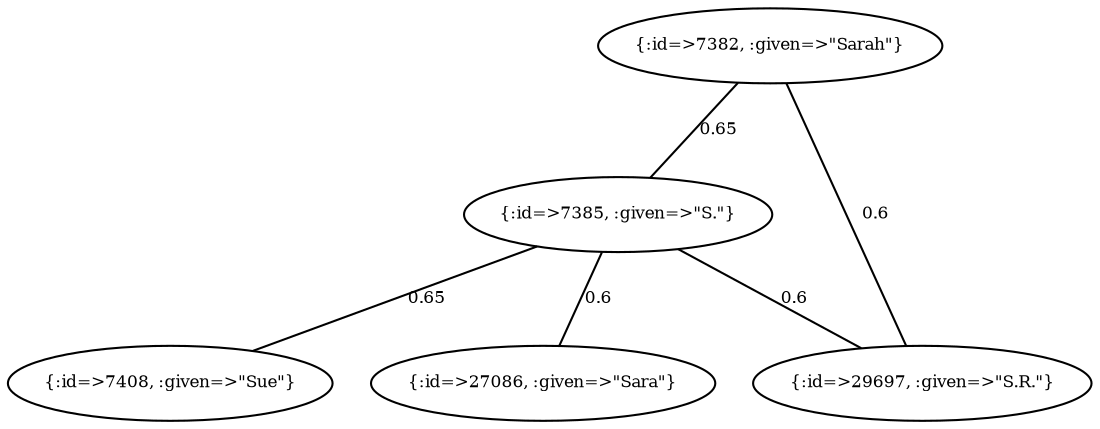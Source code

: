 graph Collector__WeightedGraph {
    "{:id=>7382, :given=>\"Sarah\"}" [
        fontsize = 8,
        label = "{:id=>7382, :given=>\"Sarah\"}"
    ]

    "{:id=>7385, :given=>\"S.\"}" [
        fontsize = 8,
        label = "{:id=>7385, :given=>\"S.\"}"
    ]

    "{:id=>7408, :given=>\"Sue\"}" [
        fontsize = 8,
        label = "{:id=>7408, :given=>\"Sue\"}"
    ]

    "{:id=>27086, :given=>\"Sara\"}" [
        fontsize = 8,
        label = "{:id=>27086, :given=>\"Sara\"}"
    ]

    "{:id=>29697, :given=>\"S.R.\"}" [
        fontsize = 8,
        label = "{:id=>29697, :given=>\"S.R.\"}"
    ]

    "{:id=>7382, :given=>\"Sarah\"}" -- "{:id=>7385, :given=>\"S.\"}" [
        fontsize = 8,
        label = 0.65
    ]

    "{:id=>7382, :given=>\"Sarah\"}" -- "{:id=>29697, :given=>\"S.R.\"}" [
        fontsize = 8,
        label = 0.6
    ]

    "{:id=>7385, :given=>\"S.\"}" -- "{:id=>7408, :given=>\"Sue\"}" [
        fontsize = 8,
        label = 0.65
    ]

    "{:id=>7385, :given=>\"S.\"}" -- "{:id=>27086, :given=>\"Sara\"}" [
        fontsize = 8,
        label = 0.6
    ]

    "{:id=>7385, :given=>\"S.\"}" -- "{:id=>29697, :given=>\"S.R.\"}" [
        fontsize = 8,
        label = 0.6
    ]
}
